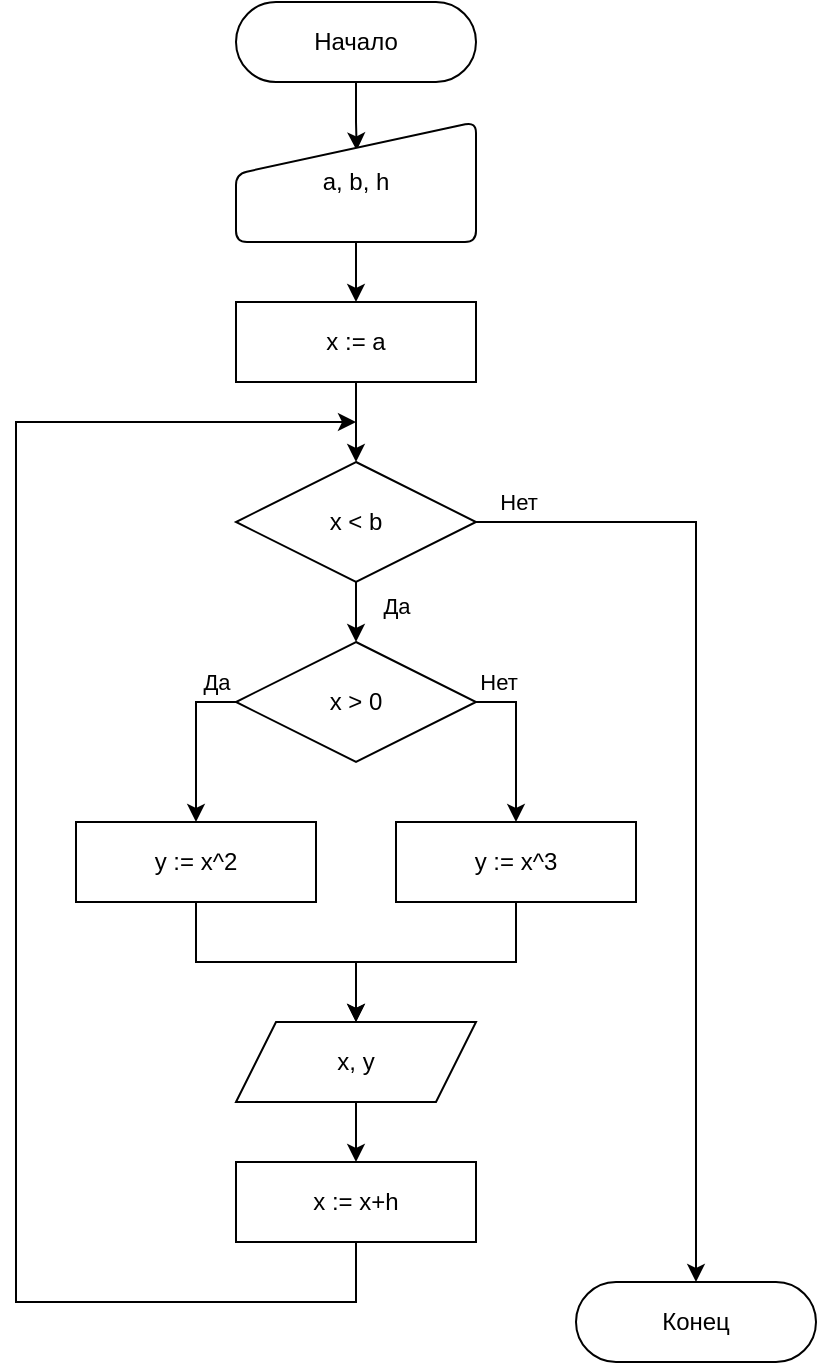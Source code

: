 <mxfile version="22.0.3" type="device">
  <diagram id="lLCxyO07bRN_uIhbSZaW" name="alg">
    <mxGraphModel dx="1102" dy="966" grid="1" gridSize="10" guides="1" tooltips="1" connect="1" arrows="1" fold="1" page="1" pageScale="1" pageWidth="827" pageHeight="1169" math="0" shadow="0">
      <root>
        <mxCell id="0" />
        <mxCell id="1" parent="0" />
        <mxCell id="c6T8mYWIUjRT8G5Ujx9O-12" style="edgeStyle=orthogonalEdgeStyle;rounded=0;orthogonalLoop=1;jettySize=auto;html=1;strokeWidth=1;entryX=0.503;entryY=0.237;entryDx=0;entryDy=0;entryPerimeter=0;" parent="1" source="c6T8mYWIUjRT8G5Ujx9O-2" target="LMFxY1xCT0qnPY-nqajU-16" edge="1">
          <mxGeometry relative="1" as="geometry">
            <mxPoint x="220" y="110" as="targetPoint" />
          </mxGeometry>
        </mxCell>
        <mxCell id="c6T8mYWIUjRT8G5Ujx9O-2" value="Начало" style="rounded=1;whiteSpace=wrap;html=1;arcSize=50;strokeWidth=1;" parent="1" vertex="1">
          <mxGeometry x="160" y="40" width="120" height="40" as="geometry" />
        </mxCell>
        <mxCell id="7ganVP7uvITa_jIiw2CY-8" style="edgeStyle=orthogonalEdgeStyle;rounded=0;orthogonalLoop=1;jettySize=auto;html=1;entryX=0.5;entryY=0;entryDx=0;entryDy=0;" parent="1" source="c6T8mYWIUjRT8G5Ujx9O-6" target="c6T8mYWIUjRT8G5Ujx9O-8" edge="1">
          <mxGeometry relative="1" as="geometry" />
        </mxCell>
        <mxCell id="c6T8mYWIUjRT8G5Ujx9O-6" value="y := x^2" style="rounded=0;whiteSpace=wrap;html=1;strokeWidth=1;" parent="1" vertex="1">
          <mxGeometry x="80" y="450" width="120" height="40" as="geometry" />
        </mxCell>
        <mxCell id="LMFxY1xCT0qnPY-nqajU-13" style="edgeStyle=orthogonalEdgeStyle;rounded=0;orthogonalLoop=1;jettySize=auto;html=1;" edge="1" parent="1" source="c6T8mYWIUjRT8G5Ujx9O-8" target="LMFxY1xCT0qnPY-nqajU-12">
          <mxGeometry relative="1" as="geometry" />
        </mxCell>
        <mxCell id="c6T8mYWIUjRT8G5Ujx9O-8" value="x, y" style="shape=parallelogram;perimeter=parallelogramPerimeter;whiteSpace=wrap;html=1;fixedSize=1;strokeWidth=1;" parent="1" vertex="1">
          <mxGeometry x="160" y="550" width="120" height="40" as="geometry" />
        </mxCell>
        <mxCell id="c6T8mYWIUjRT8G5Ujx9O-9" value="Конец" style="rounded=1;whiteSpace=wrap;html=1;arcSize=50;strokeWidth=1;" parent="1" vertex="1">
          <mxGeometry x="330" y="680" width="120" height="40" as="geometry" />
        </mxCell>
        <mxCell id="LMFxY1xCT0qnPY-nqajU-3" style="edgeStyle=orthogonalEdgeStyle;rounded=0;orthogonalLoop=1;jettySize=auto;html=1;entryX=0.5;entryY=0;entryDx=0;entryDy=0;" edge="1" parent="1" source="7ganVP7uvITa_jIiw2CY-1" target="c6T8mYWIUjRT8G5Ujx9O-9">
          <mxGeometry relative="1" as="geometry" />
        </mxCell>
        <mxCell id="LMFxY1xCT0qnPY-nqajU-4" value="Нет" style="edgeLabel;html=1;align=center;verticalAlign=middle;resizable=0;points=[];" vertex="1" connectable="0" parent="LMFxY1xCT0qnPY-nqajU-3">
          <mxGeometry x="-0.602" y="1" relative="1" as="geometry">
            <mxPoint x="-77" y="-9" as="offset" />
          </mxGeometry>
        </mxCell>
        <mxCell id="LMFxY1xCT0qnPY-nqajU-6" style="edgeStyle=orthogonalEdgeStyle;rounded=0;orthogonalLoop=1;jettySize=auto;html=1;" edge="1" parent="1" source="7ganVP7uvITa_jIiw2CY-1" target="LMFxY1xCT0qnPY-nqajU-5">
          <mxGeometry relative="1" as="geometry" />
        </mxCell>
        <mxCell id="LMFxY1xCT0qnPY-nqajU-15" value="Да" style="edgeLabel;html=1;align=center;verticalAlign=middle;resizable=0;points=[];" vertex="1" connectable="0" parent="LMFxY1xCT0qnPY-nqajU-6">
          <mxGeometry x="0.264" y="-1" relative="1" as="geometry">
            <mxPoint x="21" as="offset" />
          </mxGeometry>
        </mxCell>
        <mxCell id="7ganVP7uvITa_jIiw2CY-1" value="x &amp;lt; b" style="strokeWidth=1;html=1;shape=mxgraph.flowchart.decision;whiteSpace=wrap;" parent="1" vertex="1">
          <mxGeometry x="160" y="270" width="120" height="60" as="geometry" />
        </mxCell>
        <mxCell id="7ganVP7uvITa_jIiw2CY-9" style="edgeStyle=orthogonalEdgeStyle;rounded=0;orthogonalLoop=1;jettySize=auto;html=1;" parent="1" source="7ganVP7uvITa_jIiw2CY-3" target="c6T8mYWIUjRT8G5Ujx9O-8" edge="1">
          <mxGeometry relative="1" as="geometry" />
        </mxCell>
        <mxCell id="7ganVP7uvITa_jIiw2CY-3" value="y := x^3" style="rounded=0;whiteSpace=wrap;html=1;strokeWidth=1;" parent="1" vertex="1">
          <mxGeometry x="240" y="450" width="120" height="40" as="geometry" />
        </mxCell>
        <mxCell id="LMFxY1xCT0qnPY-nqajU-11" style="edgeStyle=orthogonalEdgeStyle;rounded=0;orthogonalLoop=1;jettySize=auto;html=1;" edge="1" parent="1" source="LMFxY1xCT0qnPY-nqajU-1" target="7ganVP7uvITa_jIiw2CY-1">
          <mxGeometry relative="1" as="geometry" />
        </mxCell>
        <mxCell id="LMFxY1xCT0qnPY-nqajU-1" value="x := a" style="rounded=0;whiteSpace=wrap;html=1;strokeWidth=1;" vertex="1" parent="1">
          <mxGeometry x="160" y="190" width="120" height="40" as="geometry" />
        </mxCell>
        <mxCell id="LMFxY1xCT0qnPY-nqajU-7" style="edgeStyle=orthogonalEdgeStyle;rounded=0;orthogonalLoop=1;jettySize=auto;html=1;entryX=0.5;entryY=0;entryDx=0;entryDy=0;exitX=1;exitY=0.5;exitDx=0;exitDy=0;exitPerimeter=0;" edge="1" parent="1" source="LMFxY1xCT0qnPY-nqajU-5" target="7ganVP7uvITa_jIiw2CY-3">
          <mxGeometry relative="1" as="geometry" />
        </mxCell>
        <mxCell id="LMFxY1xCT0qnPY-nqajU-10" value="Нет" style="edgeLabel;html=1;align=center;verticalAlign=middle;resizable=0;points=[];" vertex="1" connectable="0" parent="LMFxY1xCT0qnPY-nqajU-7">
          <mxGeometry x="-0.74" y="-2" relative="1" as="geometry">
            <mxPoint y="-12" as="offset" />
          </mxGeometry>
        </mxCell>
        <mxCell id="LMFxY1xCT0qnPY-nqajU-8" style="edgeStyle=orthogonalEdgeStyle;rounded=0;orthogonalLoop=1;jettySize=auto;html=1;exitX=0;exitY=0.5;exitDx=0;exitDy=0;exitPerimeter=0;" edge="1" parent="1" source="LMFxY1xCT0qnPY-nqajU-5" target="c6T8mYWIUjRT8G5Ujx9O-6">
          <mxGeometry relative="1" as="geometry" />
        </mxCell>
        <mxCell id="LMFxY1xCT0qnPY-nqajU-9" value="Да" style="edgeLabel;html=1;align=center;verticalAlign=middle;resizable=0;points=[];" vertex="1" connectable="0" parent="LMFxY1xCT0qnPY-nqajU-8">
          <mxGeometry x="0.015" y="1" relative="1" as="geometry">
            <mxPoint x="9" y="-31" as="offset" />
          </mxGeometry>
        </mxCell>
        <mxCell id="LMFxY1xCT0qnPY-nqajU-5" value="x &amp;gt; 0" style="strokeWidth=1;html=1;shape=mxgraph.flowchart.decision;whiteSpace=wrap;" vertex="1" parent="1">
          <mxGeometry x="160" y="360" width="120" height="60" as="geometry" />
        </mxCell>
        <mxCell id="LMFxY1xCT0qnPY-nqajU-14" style="edgeStyle=orthogonalEdgeStyle;rounded=0;orthogonalLoop=1;jettySize=auto;html=1;exitX=0.5;exitY=1;exitDx=0;exitDy=0;" edge="1" parent="1" source="LMFxY1xCT0qnPY-nqajU-12">
          <mxGeometry relative="1" as="geometry">
            <mxPoint x="220" y="250" as="targetPoint" />
            <Array as="points">
              <mxPoint x="220" y="690" />
              <mxPoint x="50" y="690" />
              <mxPoint x="50" y="250" />
              <mxPoint x="160" y="250" />
            </Array>
          </mxGeometry>
        </mxCell>
        <mxCell id="LMFxY1xCT0qnPY-nqajU-12" value="x := x+h" style="rounded=0;whiteSpace=wrap;html=1;strokeWidth=1;" vertex="1" parent="1">
          <mxGeometry x="160" y="620" width="120" height="40" as="geometry" />
        </mxCell>
        <mxCell id="LMFxY1xCT0qnPY-nqajU-17" style="edgeStyle=orthogonalEdgeStyle;rounded=0;orthogonalLoop=1;jettySize=auto;html=1;" edge="1" parent="1" source="LMFxY1xCT0qnPY-nqajU-16" target="LMFxY1xCT0qnPY-nqajU-1">
          <mxGeometry relative="1" as="geometry" />
        </mxCell>
        <mxCell id="LMFxY1xCT0qnPY-nqajU-16" value="a, b, h" style="html=1;strokeWidth=1;shape=manualInput;whiteSpace=wrap;rounded=1;size=26;arcSize=11;" vertex="1" parent="1">
          <mxGeometry x="160" y="100" width="120" height="60" as="geometry" />
        </mxCell>
      </root>
    </mxGraphModel>
  </diagram>
</mxfile>
